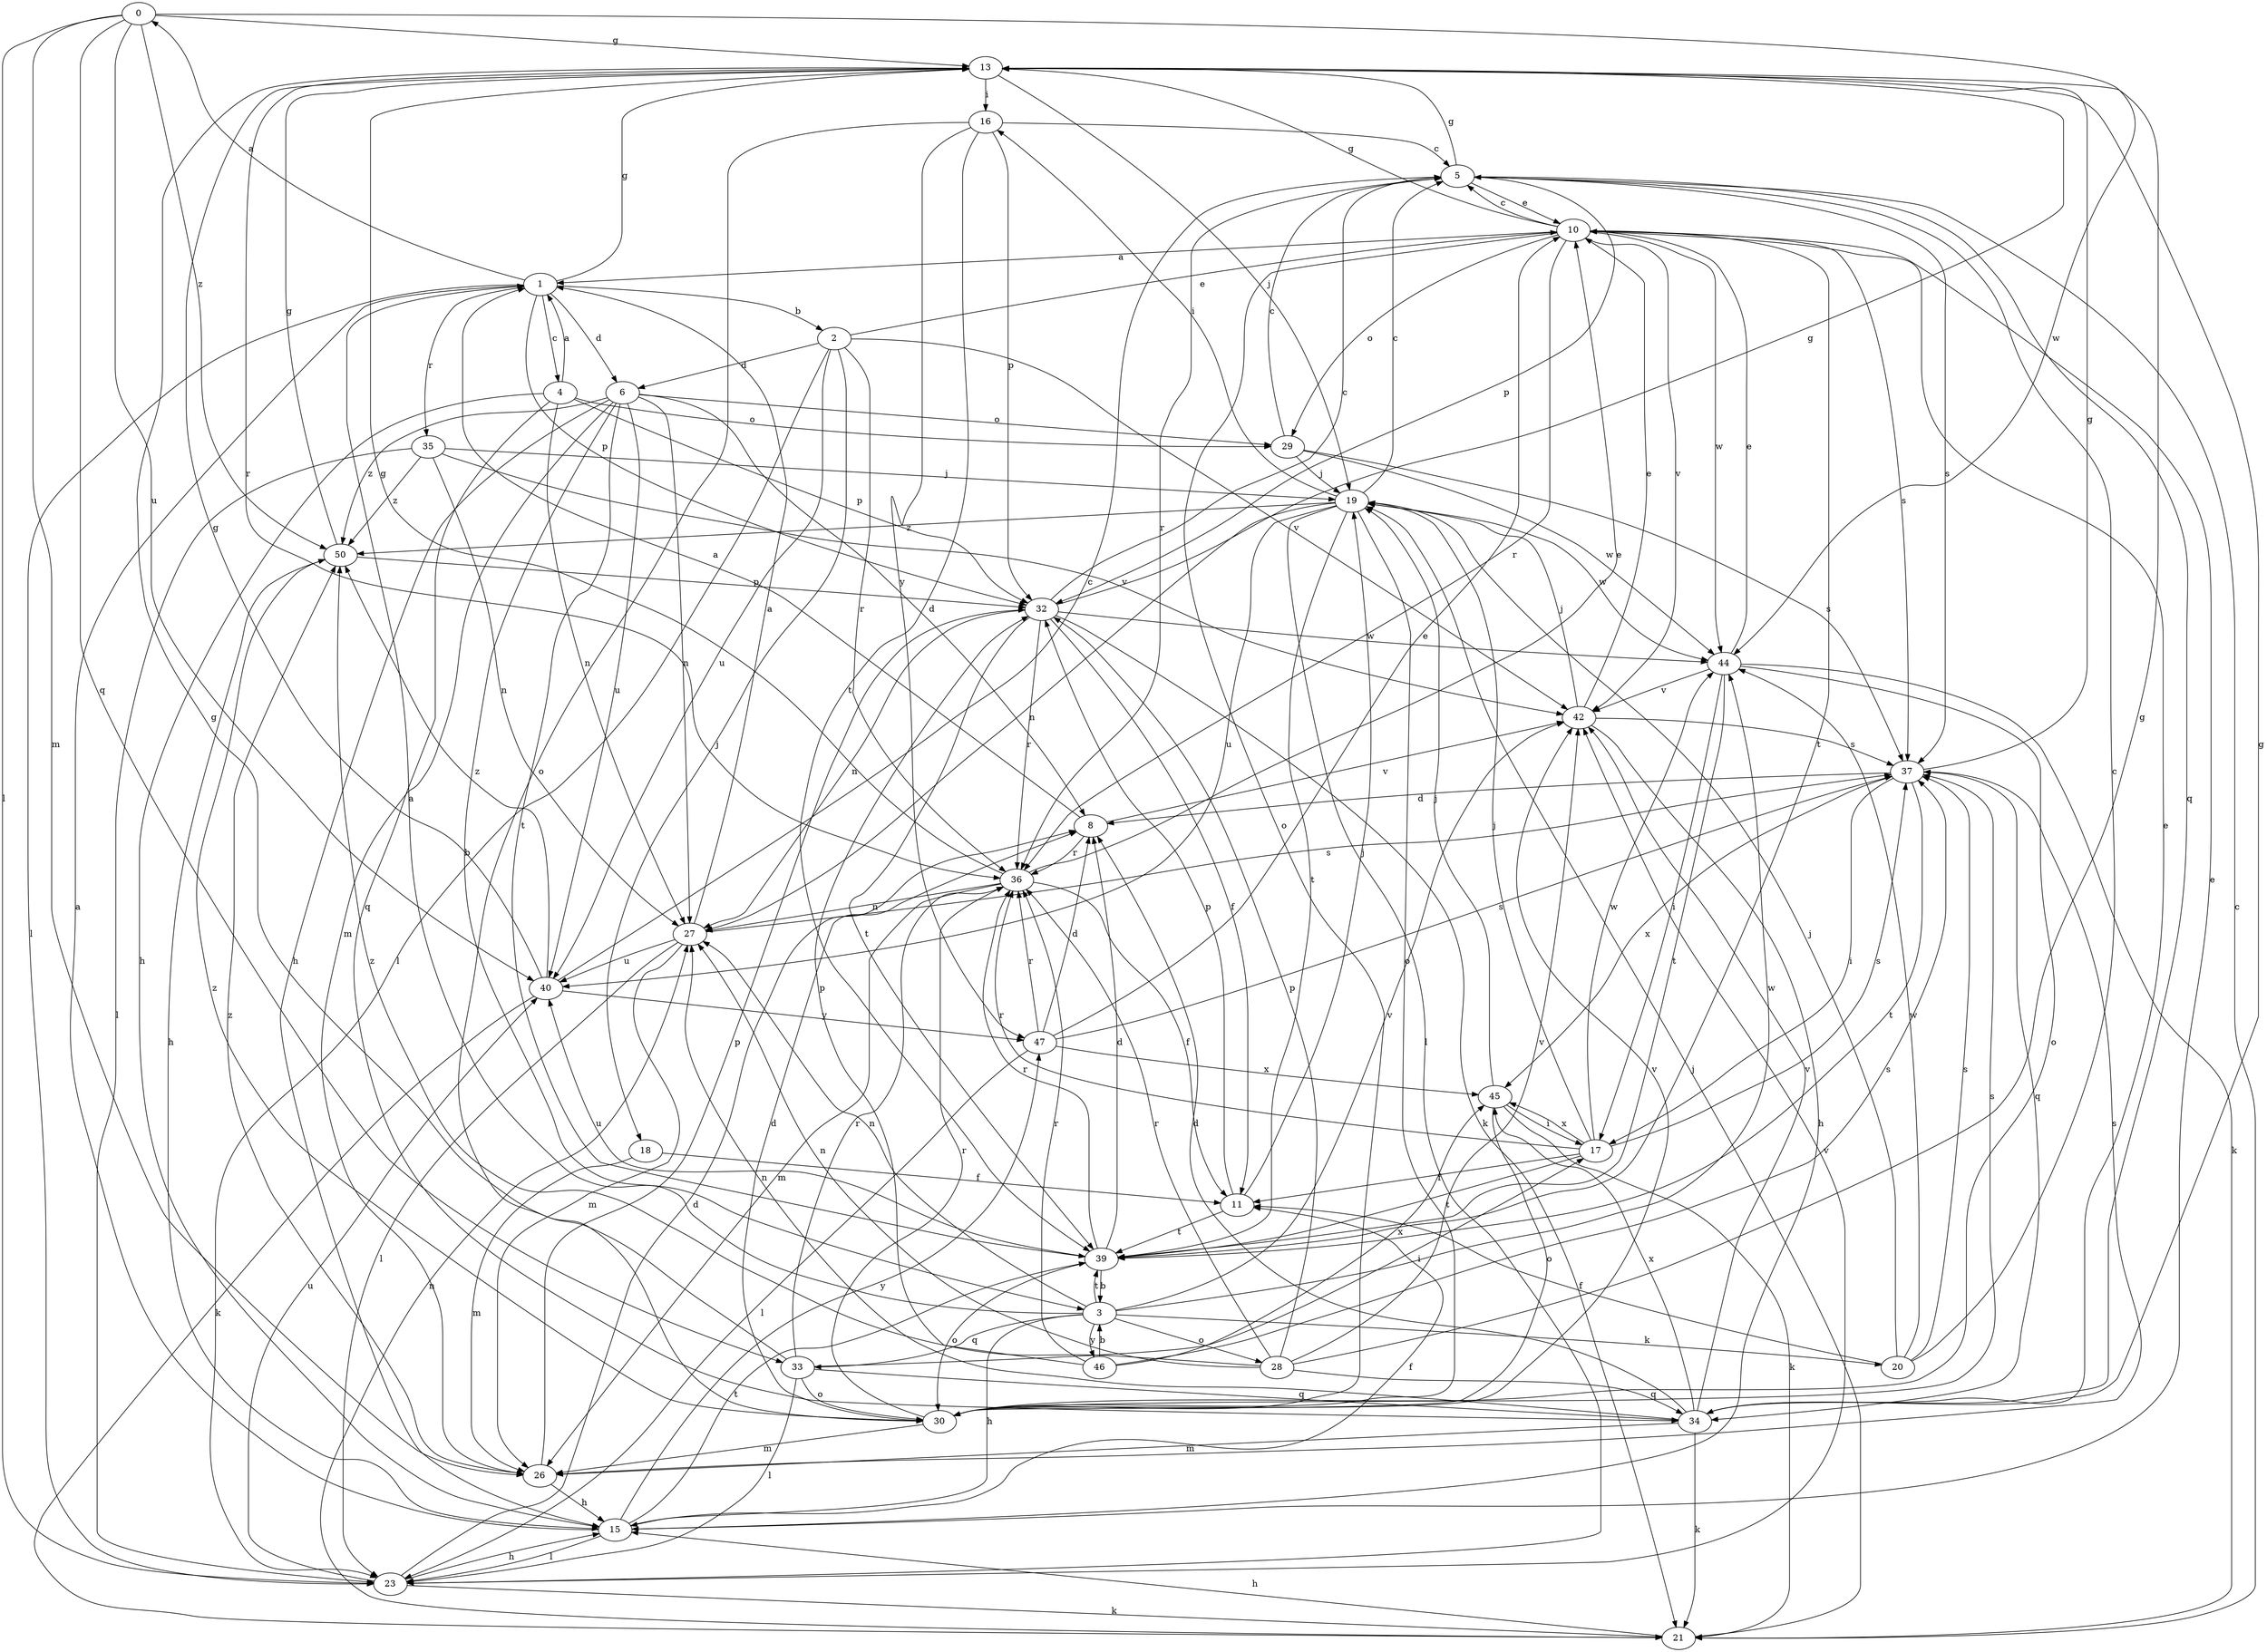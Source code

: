 strict digraph  {
0;
1;
2;
3;
4;
5;
6;
8;
10;
11;
13;
15;
16;
17;
18;
19;
20;
21;
23;
26;
27;
28;
29;
30;
32;
33;
34;
35;
36;
37;
39;
40;
42;
44;
45;
46;
47;
50;
0 -> 13  [label=g];
0 -> 23  [label=l];
0 -> 26  [label=m];
0 -> 33  [label=q];
0 -> 40  [label=u];
0 -> 44  [label=w];
0 -> 50  [label=z];
1 -> 0  [label=a];
1 -> 2  [label=b];
1 -> 4  [label=c];
1 -> 6  [label=d];
1 -> 13  [label=g];
1 -> 23  [label=l];
1 -> 32  [label=p];
1 -> 35  [label=r];
2 -> 6  [label=d];
2 -> 10  [label=e];
2 -> 18  [label=j];
2 -> 23  [label=l];
2 -> 36  [label=r];
2 -> 40  [label=u];
2 -> 42  [label=v];
3 -> 1  [label=a];
3 -> 15  [label=h];
3 -> 20  [label=k];
3 -> 27  [label=n];
3 -> 28  [label=o];
3 -> 33  [label=q];
3 -> 39  [label=t];
3 -> 42  [label=v];
3 -> 44  [label=w];
3 -> 46  [label=y];
4 -> 1  [label=a];
4 -> 15  [label=h];
4 -> 27  [label=n];
4 -> 29  [label=o];
4 -> 32  [label=p];
4 -> 34  [label=q];
5 -> 10  [label=e];
5 -> 13  [label=g];
5 -> 32  [label=p];
5 -> 34  [label=q];
5 -> 36  [label=r];
5 -> 37  [label=s];
6 -> 3  [label=b];
6 -> 8  [label=d];
6 -> 15  [label=h];
6 -> 26  [label=m];
6 -> 27  [label=n];
6 -> 29  [label=o];
6 -> 39  [label=t];
6 -> 40  [label=u];
6 -> 50  [label=z];
8 -> 1  [label=a];
8 -> 36  [label=r];
8 -> 42  [label=v];
10 -> 1  [label=a];
10 -> 5  [label=c];
10 -> 13  [label=g];
10 -> 29  [label=o];
10 -> 30  [label=o];
10 -> 36  [label=r];
10 -> 37  [label=s];
10 -> 39  [label=t];
10 -> 42  [label=v];
10 -> 44  [label=w];
11 -> 19  [label=j];
11 -> 32  [label=p];
11 -> 39  [label=t];
13 -> 16  [label=i];
13 -> 19  [label=j];
13 -> 36  [label=r];
15 -> 1  [label=a];
15 -> 10  [label=e];
15 -> 11  [label=f];
15 -> 23  [label=l];
15 -> 39  [label=t];
15 -> 47  [label=y];
16 -> 5  [label=c];
16 -> 30  [label=o];
16 -> 32  [label=p];
16 -> 39  [label=t];
16 -> 47  [label=y];
17 -> 11  [label=f];
17 -> 19  [label=j];
17 -> 36  [label=r];
17 -> 37  [label=s];
17 -> 39  [label=t];
17 -> 44  [label=w];
17 -> 45  [label=x];
18 -> 11  [label=f];
18 -> 26  [label=m];
19 -> 5  [label=c];
19 -> 16  [label=i];
19 -> 23  [label=l];
19 -> 27  [label=n];
19 -> 30  [label=o];
19 -> 39  [label=t];
19 -> 40  [label=u];
19 -> 44  [label=w];
19 -> 50  [label=z];
20 -> 5  [label=c];
20 -> 11  [label=f];
20 -> 19  [label=j];
20 -> 37  [label=s];
20 -> 44  [label=w];
21 -> 5  [label=c];
21 -> 15  [label=h];
21 -> 19  [label=j];
21 -> 27  [label=n];
23 -> 8  [label=d];
23 -> 15  [label=h];
23 -> 21  [label=k];
23 -> 40  [label=u];
23 -> 42  [label=v];
26 -> 15  [label=h];
26 -> 32  [label=p];
26 -> 37  [label=s];
26 -> 50  [label=z];
27 -> 1  [label=a];
27 -> 23  [label=l];
27 -> 26  [label=m];
27 -> 37  [label=s];
27 -> 40  [label=u];
28 -> 13  [label=g];
28 -> 27  [label=n];
28 -> 32  [label=p];
28 -> 34  [label=q];
28 -> 36  [label=r];
28 -> 42  [label=v];
28 -> 50  [label=z];
29 -> 5  [label=c];
29 -> 19  [label=j];
29 -> 37  [label=s];
29 -> 44  [label=w];
30 -> 8  [label=d];
30 -> 26  [label=m];
30 -> 36  [label=r];
30 -> 37  [label=s];
30 -> 42  [label=v];
30 -> 50  [label=z];
32 -> 5  [label=c];
32 -> 11  [label=f];
32 -> 13  [label=g];
32 -> 21  [label=k];
32 -> 27  [label=n];
32 -> 36  [label=r];
32 -> 39  [label=t];
32 -> 44  [label=w];
33 -> 13  [label=g];
33 -> 17  [label=i];
33 -> 23  [label=l];
33 -> 30  [label=o];
33 -> 34  [label=q];
33 -> 36  [label=r];
34 -> 8  [label=d];
34 -> 10  [label=e];
34 -> 13  [label=g];
34 -> 21  [label=k];
34 -> 26  [label=m];
34 -> 27  [label=n];
34 -> 42  [label=v];
34 -> 45  [label=x];
35 -> 19  [label=j];
35 -> 23  [label=l];
35 -> 27  [label=n];
35 -> 42  [label=v];
35 -> 50  [label=z];
36 -> 10  [label=e];
36 -> 11  [label=f];
36 -> 13  [label=g];
36 -> 26  [label=m];
36 -> 27  [label=n];
37 -> 8  [label=d];
37 -> 13  [label=g];
37 -> 17  [label=i];
37 -> 34  [label=q];
37 -> 39  [label=t];
37 -> 45  [label=x];
39 -> 3  [label=b];
39 -> 8  [label=d];
39 -> 30  [label=o];
39 -> 36  [label=r];
39 -> 40  [label=u];
40 -> 5  [label=c];
40 -> 13  [label=g];
40 -> 21  [label=k];
40 -> 47  [label=y];
40 -> 50  [label=z];
42 -> 10  [label=e];
42 -> 15  [label=h];
42 -> 19  [label=j];
42 -> 37  [label=s];
44 -> 10  [label=e];
44 -> 17  [label=i];
44 -> 21  [label=k];
44 -> 30  [label=o];
44 -> 39  [label=t];
44 -> 42  [label=v];
45 -> 17  [label=i];
45 -> 19  [label=j];
45 -> 21  [label=k];
45 -> 30  [label=o];
46 -> 3  [label=b];
46 -> 32  [label=p];
46 -> 36  [label=r];
46 -> 37  [label=s];
46 -> 45  [label=x];
47 -> 8  [label=d];
47 -> 10  [label=e];
47 -> 23  [label=l];
47 -> 36  [label=r];
47 -> 37  [label=s];
47 -> 45  [label=x];
50 -> 13  [label=g];
50 -> 15  [label=h];
50 -> 32  [label=p];
}
